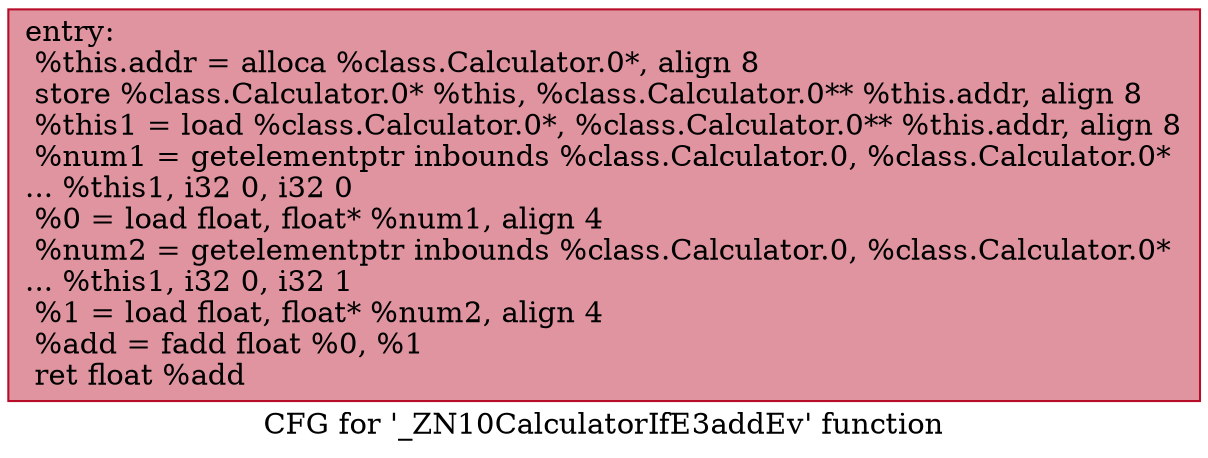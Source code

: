 digraph "CFG for '_ZN10CalculatorIfE3addEv' function" {
	label="CFG for '_ZN10CalculatorIfE3addEv' function";

	Node0x55d97c6cd320 [shape=record,color="#b70d28ff", style=filled, fillcolor="#b70d2870",label="{entry:\l  %this.addr = alloca %class.Calculator.0*, align 8\l  store %class.Calculator.0* %this, %class.Calculator.0** %this.addr, align 8\l  %this1 = load %class.Calculator.0*, %class.Calculator.0** %this.addr, align 8\l  %num1 = getelementptr inbounds %class.Calculator.0, %class.Calculator.0*\l... %this1, i32 0, i32 0\l  %0 = load float, float* %num1, align 4\l  %num2 = getelementptr inbounds %class.Calculator.0, %class.Calculator.0*\l... %this1, i32 0, i32 1\l  %1 = load float, float* %num2, align 4\l  %add = fadd float %0, %1\l  ret float %add\l}"];
}
